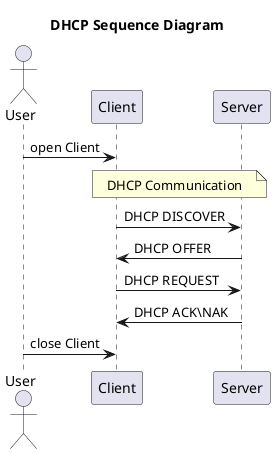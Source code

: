 @startuml
title DHCP Sequence Diagram

actor User
participant Client
participant Server

User -> Client : open Client

note over Client, Server:DHCP Communication
Client -> Server: DHCP DISCOVER
Server -> Client : DHCP OFFER
Client -> Server : DHCP REQUEST
Server -> Client : DHCP ACK\NAK

User -> Client : close Client
@enduml